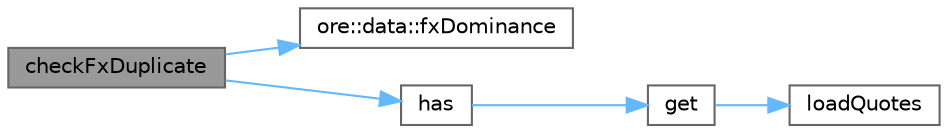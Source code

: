 digraph "checkFxDuplicate"
{
 // INTERACTIVE_SVG=YES
 // LATEX_PDF_SIZE
  bgcolor="transparent";
  edge [fontname=Helvetica,fontsize=10,labelfontname=Helvetica,labelfontsize=10];
  node [fontname=Helvetica,fontsize=10,shape=box,height=0.2,width=0.4];
  rankdir="LR";
  Node1 [label="checkFxDuplicate",height=0.2,width=0.4,color="gray40", fillcolor="grey60", style="filled", fontcolor="black",tooltip=" "];
  Node1 -> Node2 [color="steelblue1",style="solid"];
  Node2 [label="ore::data::fxDominance",height=0.2,width=0.4,color="grey40", fillcolor="white", style="filled",URL="$group__utilities.html#ga90c3a1ae532e31a7f2fd6eda8cbcf209",tooltip="Convert FX pair to market standard dominance."];
  Node1 -> Node3 [color="steelblue1",style="solid"];
  Node3 [label="has",height=0.2,width=0.4,color="grey40", fillcolor="white", style="filled",URL="$classore_1_1data_1_1_loader.html#acb476f7db0733b669e38e0a4359b5745",tooltip="Default implementation, returns false if get throws or returns a null pointer."];
  Node3 -> Node4 [color="steelblue1",style="solid"];
  Node4 [label="get",height=0.2,width=0.4,color="grey40", fillcolor="white", style="filled",URL="$classore_1_1data_1_1_loader.html#a19d9f6f808db2631247ec12ffe291225",tooltip="get quote by its unique name, throws if not existent, override in derived classes for performance"];
  Node4 -> Node5 [color="steelblue1",style="solid"];
  Node5 [label="loadQuotes",height=0.2,width=0.4,color="grey40", fillcolor="white", style="filled",URL="$classore_1_1data_1_1_loader.html#a0086c4f946085ef0b9d5c56bd1539f91",tooltip="get all quotes, TODO change the return value to std::set"];
}
